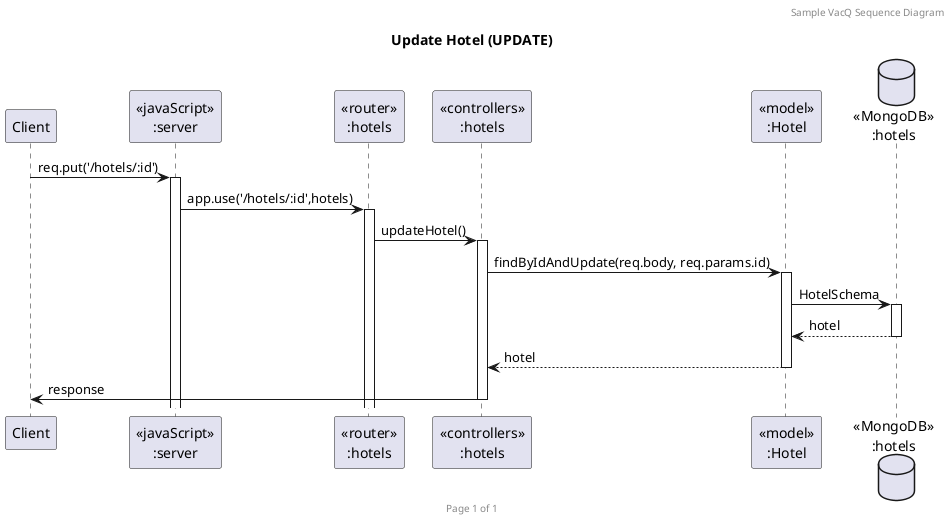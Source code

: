 @startuml Update Hotel (UPDATE)








header Sample VacQ Sequence Diagram
footer Page %page% of %lastpage%
title "Update Hotel (UPDATE)"








participant "Client" as client
participant "<<javaScript>>\n:server" as server
participant "<<router>>\n:hotels" as routerHotels
participant "<<controllers>>\n:hotels" as controllersHotels
participant "<<model>>\n:Hotel" as modelHotel
database "<<MongoDB>>\n:hotels" as HotelsDatabase








client->server ++:req.put('/hotels/:id')
server->routerHotels ++:app.use('/hotels/:id',hotels)
routerHotels -> controllersHotels ++:updateHotel()
controllersHotels->modelHotel ++:findByIdAndUpdate(req.body, req.params.id)








modelHotel ->HotelsDatabase ++: HotelSchema
HotelsDatabase --> modelHotel --: hotel
controllersHotels <-- modelHotel --:hotel
controllersHotels->client --:response








@enduml
